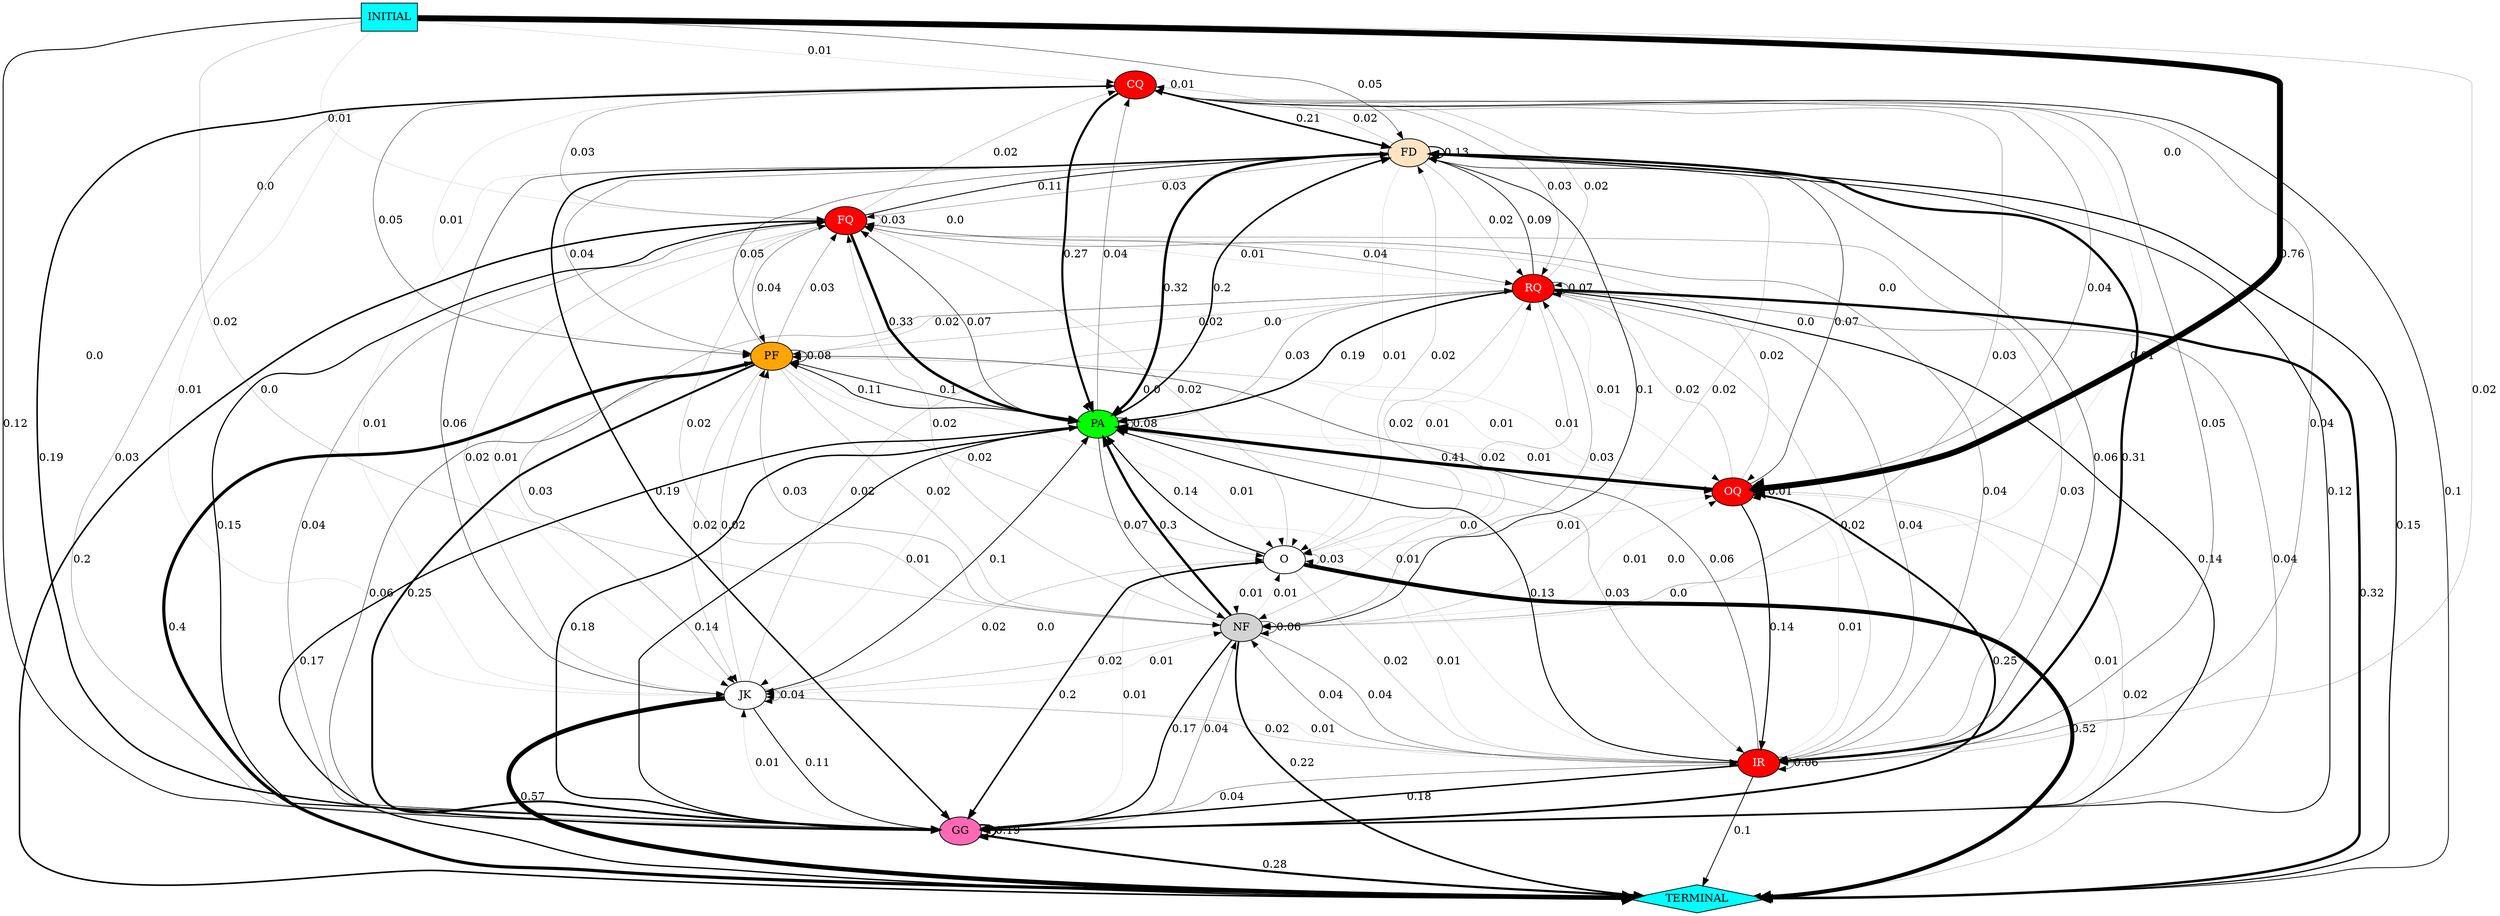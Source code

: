 digraph "G" {
0 [label="CQ", fillcolor=red, style=filled, fontcolor=white];
1 [label="FD", fillcolor=bisque, style=filled, fontcolor=black];
2 [label="FQ", fillcolor=red, style=filled, fontcolor=white];
3 [label="GG", fillcolor=hotpink, style=filled];
4 [label="IR", fillcolor=red, style=filled, fontcolor=white];
5 [label="JK"];
6 [label="NF", orange=red, style=filled];
7 [label="O"];
8 [label="OQ", fillcolor=red, style=filled, fontcolor=white];
9 [label="PA", fillcolor=green, style=filled];
10 [label="PF", fillcolor=orange, style=filled];
11 [label="RQ", fillcolor=red, style=filled, fontcolor=white];
12 [label="TERMINAL", shape=diamond, fillcolor=cyan, style=filled];
13 [label="INITIAL", shape=box, fillcolor=cyan, style=filled];
0 -> 0  [label="0.01", penwidth="0.1"];
0 -> 1  [label="0.21", penwidth="2.1"];
0 -> 2  [label="0.03", penwidth="0.3"];
0 -> 3  [label="0.19", penwidth="1.9"];
0 -> 4  [label="0.05", penwidth="0.5"];
0 -> 5  [label="0.01", penwidth="0.1"];
0 -> 6  [label="0.03", penwidth="0.3"];
0 -> 7  [label="0.0", penwidth="0.0"];
0 -> 8  [label="0.0", penwidth="0.0"];
0 -> 9  [label="0.27", penwidth="2.7"];
0 -> 10  [label="0.05", penwidth="0.5"];
0 -> 11  [label="0.03", penwidth="0.3"];
0 -> 12  [label="0.1", penwidth="1.0"];
1 -> 0  [label="0.02", penwidth="0.2"];
1 -> 1  [label="0.13", penwidth="1.3"];
1 -> 2  [label="0.03", penwidth="0.3"];
1 -> 3  [label="0.19", penwidth="1.9"];
1 -> 4  [label="0.06", penwidth="0.6"];
1 -> 5  [label="0.01", penwidth="0.1"];
1 -> 6  [label="0.02", penwidth="0.2"];
1 -> 7  [label="0.01", penwidth="0.1"];
1 -> 8  [label="0.0", penwidth="0.0"];
1 -> 9  [label="0.32", penwidth="3.2"];
1 -> 10  [label="0.04", penwidth="0.4"];
1 -> 11  [label="0.02", penwidth="0.2"];
1 -> 12  [label="0.15", penwidth="1.5"];
2 -> 0  [label="0.02", penwidth="0.2"];
2 -> 1  [label="0.11", penwidth="1.1"];
2 -> 2  [label="0.03", penwidth="0.3"];
2 -> 3  [label="0.15", penwidth="1.5"];
2 -> 4  [label="0.03", penwidth="0.3"];
2 -> 5  [label="0.01", penwidth="0.1"];
2 -> 6  [label="0.02", penwidth="0.2"];
2 -> 7  [label="0.0", penwidth="0.0"];
2 -> 9  [label="0.33", penwidth="3.3000000000000003"];
2 -> 10  [label="0.04", penwidth="0.4"];
2 -> 11  [label="0.04", penwidth="0.4"];
2 -> 12  [label="0.2", penwidth="2.0"];
3 -> 0  [label="0.03", penwidth="0.3"];
3 -> 1  [label="0.12", penwidth="1.2"];
3 -> 2  [label="0.04", penwidth="0.4"];
3 -> 3  [label="0.19", penwidth="1.9"];
3 -> 4  [label="0.04", penwidth="0.4"];
3 -> 5  [label="0.01", penwidth="0.1"];
3 -> 6  [label="0.04", penwidth="0.4"];
3 -> 7  [label="0.01", penwidth="0.1"];
3 -> 8  [label="0.01", penwidth="0.1"];
3 -> 9  [label="0.14", penwidth="1.4000000000000001"];
3 -> 10  [label="0.06", penwidth="0.6"];
3 -> 11  [label="0.04", penwidth="0.4"];
3 -> 12  [label="0.28", penwidth="2.8000000000000003"];
4 -> 0  [label="0.04", penwidth="0.4"];
4 -> 1  [label="0.31", penwidth="3.1"];
4 -> 2  [label="0.04", penwidth="0.4"];
4 -> 3  [label="0.18", penwidth="1.7999999999999998"];
4 -> 4  [label="0.06", penwidth="0.6"];
4 -> 5  [label="0.01", penwidth="0.1"];
4 -> 6  [label="0.04", penwidth="0.4"];
4 -> 7  [label="0.01", penwidth="0.1"];
4 -> 8  [label="0.01", penwidth="0.1"];
4 -> 9  [label="0.13", penwidth="1.3"];
4 -> 10  [label="0.06", penwidth="0.6"];
4 -> 11  [label="0.02", penwidth="0.2"];
4 -> 12  [label="0.1", penwidth="1.0"];
5 -> 0  [label="0.0", penwidth="0.0"];
5 -> 1  [label="0.06", penwidth="0.6"];
5 -> 2  [label="0.02", penwidth="0.2"];
5 -> 3  [label="0.11", penwidth="1.1"];
5 -> 4  [label="0.02", penwidth="0.2"];
5 -> 5  [label="0.04", penwidth="0.4"];
5 -> 6  [label="0.02", penwidth="0.2"];
5 -> 7  [label="0.0", penwidth="0.0"];
5 -> 9  [label="0.1", penwidth="1.0"];
5 -> 10  [label="0.02", penwidth="0.2"];
5 -> 11  [label="0.02", penwidth="0.2"];
5 -> 12  [label="0.57", penwidth="5.699999999999999"];
6 -> 0  [label="0.01", penwidth="0.1"];
6 -> 1  [label="0.1", penwidth="1.0"];
6 -> 2  [label="0.02", penwidth="0.2"];
6 -> 3  [label="0.17", penwidth="1.7000000000000002"];
6 -> 4  [label="0.04", penwidth="0.4"];
6 -> 5  [label="0.01", penwidth="0.1"];
6 -> 6  [label="0.06", penwidth="0.6"];
6 -> 7  [label="0.01", penwidth="0.1"];
6 -> 8  [label="0.0", penwidth="0.0"];
6 -> 9  [label="0.3", penwidth="3.0"];
6 -> 10  [label="0.03", penwidth="0.3"];
6 -> 11  [label="0.03", penwidth="0.3"];
6 -> 12  [label="0.22", penwidth="2.2"];
7 -> 1  [label="0.02", penwidth="0.2"];
7 -> 2  [label="0.02", penwidth="0.2"];
7 -> 3  [label="0.2", penwidth="2.0"];
7 -> 4  [label="0.02", penwidth="0.2"];
7 -> 5  [label="0.02", penwidth="0.2"];
7 -> 6  [label="0.01", penwidth="0.1"];
7 -> 7  [label="0.03", penwidth="0.3"];
7 -> 8  [label="0.01", penwidth="0.1"];
7 -> 9  [label="0.14", penwidth="1.4000000000000001"];
7 -> 11  [label="0.01", penwidth="0.1"];
7 -> 12  [label="0.52", penwidth="5.2"];
8 -> 0  [label="0.04", penwidth="0.4"];
8 -> 1  [label="0.07", penwidth="0.7000000000000001"];
8 -> 2  [label="0.02", penwidth="0.2"];
8 -> 3  [label="0.25", penwidth="2.5"];
8 -> 4  [label="0.14", penwidth="1.4000000000000001"];
8 -> 5  [label="0.0", penwidth="0.0"];
8 -> 6  [label="0.01", penwidth="0.1"];
8 -> 7  [label="0.0", penwidth="0.0"];
8 -> 8  [label="0.01", penwidth="0.1"];
8 -> 9  [label="0.41", penwidth="4.1"];
8 -> 10  [label="0.01", penwidth="0.1"];
8 -> 11  [label="0.02", penwidth="0.2"];
8 -> 12  [label="0.02", penwidth="0.2"];
9 -> 0  [label="0.04", penwidth="0.4"];
9 -> 1  [label="0.2", penwidth="2.0"];
9 -> 2  [label="0.07", penwidth="0.7000000000000001"];
9 -> 3  [label="0.18", penwidth="1.7999999999999998"];
9 -> 4  [label="0.03", penwidth="0.3"];
9 -> 5  [label="0.01", penwidth="0.1"];
9 -> 6  [label="0.07", penwidth="0.7000000000000001"];
9 -> 7  [label="0.01", penwidth="0.1"];
9 -> 8  [label="0.01", penwidth="0.1"];
9 -> 9  [label="0.08", penwidth="0.8"];
9 -> 10  [label="0.11", penwidth="1.1"];
9 -> 11  [label="0.03", penwidth="0.3"];
9 -> 12  [label="0.17", penwidth="1.7000000000000002"];
10 -> 0  [label="0.01", penwidth="0.1"];
10 -> 1  [label="0.05", penwidth="0.5"];
10 -> 2  [label="0.03", penwidth="0.3"];
10 -> 3  [label="0.25", penwidth="2.5"];
10 -> 4  [label="0.01", penwidth="0.1"];
10 -> 5  [label="0.02", penwidth="0.2"];
10 -> 6  [label="0.02", penwidth="0.2"];
10 -> 7  [label="0.02", penwidth="0.2"];
10 -> 8  [label="0.01", penwidth="0.1"];
10 -> 9  [label="0.1", penwidth="1.0"];
10 -> 10  [label="0.08", penwidth="0.8"];
10 -> 11  [label="0.02", penwidth="0.2"];
10 -> 12  [label="0.4", penwidth="4.0"];
11 -> 0  [label="0.02", penwidth="0.2"];
11 -> 1  [label="0.09", penwidth="0.8999999999999999"];
11 -> 2  [label="0.01", penwidth="0.1"];
11 -> 3  [label="0.14", penwidth="1.4000000000000001"];
11 -> 4  [label="0.04", penwidth="0.4"];
11 -> 5  [label="0.03", penwidth="0.3"];
11 -> 6  [label="0.02", penwidth="0.2"];
11 -> 7  [label="0.02", penwidth="0.2"];
11 -> 8  [label="0.01", penwidth="0.1"];
11 -> 9  [label="0.19", penwidth="1.9"];
11 -> 10  [label="0.02", penwidth="0.2"];
11 -> 11  [label="0.07", penwidth="0.7000000000000001"];
11 -> 12  [label="0.32", penwidth="3.2"];
13 -> 0  [label="0.01", penwidth="0.1"];
13 -> 1  [label="0.05", penwidth="0.5"];
13 -> 2  [label="0.01", penwidth="0.1"];
13 -> 3  [label="0.12", penwidth="1.2"];
13 -> 4  [label="0.02", penwidth="0.2"];
13 -> 5  [label="0.0", penwidth="0.0"];
13 -> 6  [label="0.02", penwidth="0.2"];
13 -> 8  [label="0.76", penwidth="7.6"];
13 -> 9  [label="0.0", penwidth="0.0"];
13 -> 10  [label="0.0", penwidth="0.0"];
13 -> 11  [label="0.0", penwidth="0.0"];
}
